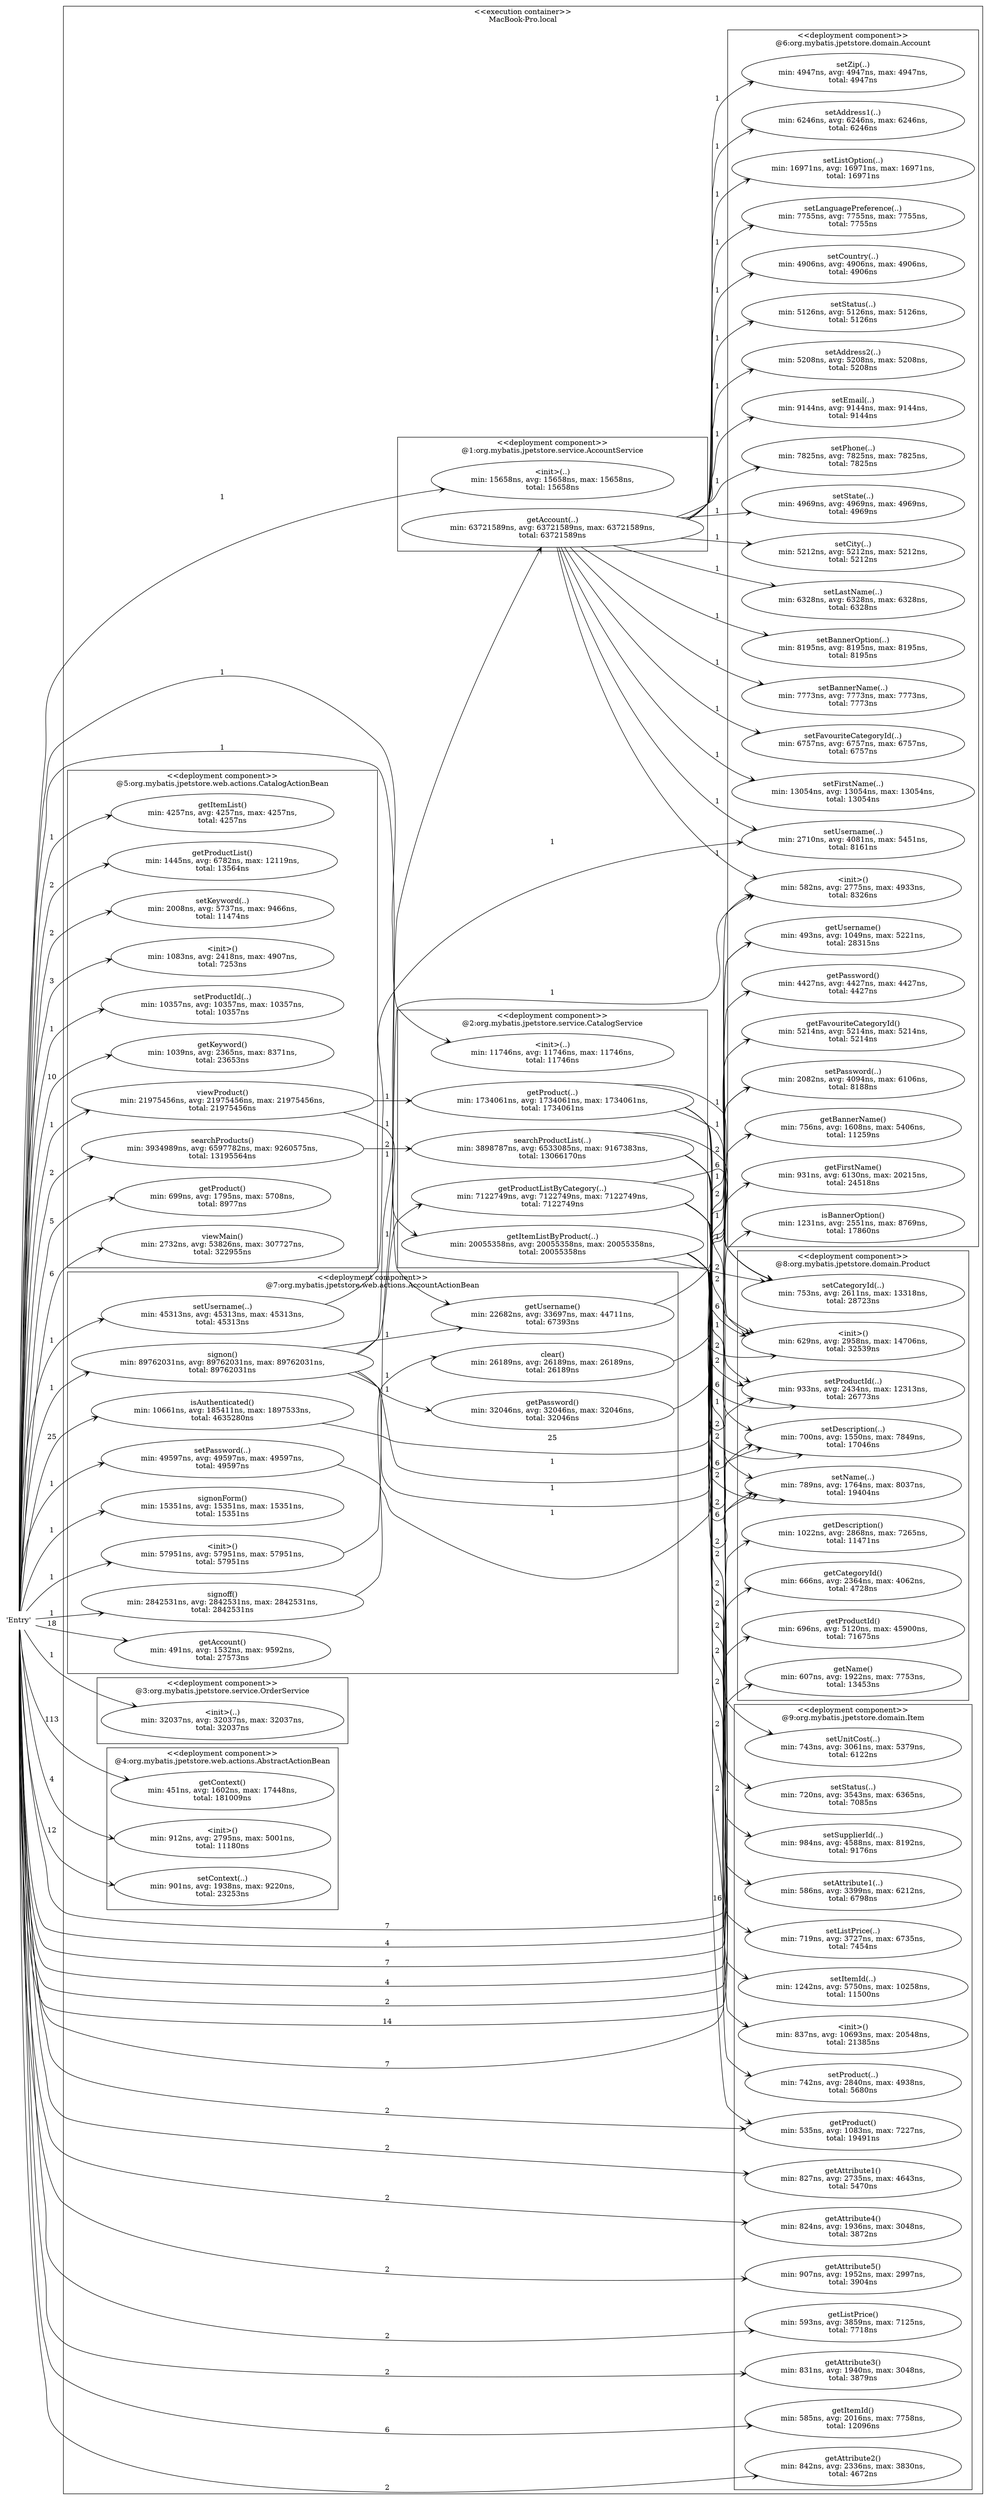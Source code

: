 digraph G {
 rankdir=LR;
"depNode_0" [label="'Entry'",shape="none"]
subgraph "cluster_container1" {
 label = "<<execution container>>\nMacBook-Pro.local";
 shape = "box";
 style = "filled";
 fillcolor = "white";
subgraph "cluster_component_1" {
 label = "<<deployment component>>\n@1:org.mybatis.jpetstore.service.AccountService";
 shape = "box";
 style = "filled";
 fillcolor = "white";
"depNode_22" [label="getAccount(..)\nmin: 63721589ns, avg: 63721589ns, max: 63721589ns,\ntotal: 63721589ns",shape="oval",style="filled",color="#000000",fillcolor="white"]
"depNode_1" [label="<init>(..)\nmin: 15658ns, avg: 15658ns, max: 15658ns,\ntotal: 15658ns",shape="oval",style="filled",color="#000000",fillcolor="white"]
}
subgraph "cluster_component_2" {
 label = "<<deployment component>>\n@2:org.mybatis.jpetstore.service.CatalogService";
 shape = "box";
 style = "filled";
 fillcolor = "white";
"depNode_60" [label="getItemListByProduct(..)\nmin: 20055358ns, avg: 20055358ns, max: 20055358ns,\ntotal: 20055358ns",shape="oval",style="filled",color="#000000",fillcolor="white"]
"depNode_70" [label="getProduct(..)\nmin: 1734061ns, avg: 1734061ns, max: 1734061ns,\ntotal: 1734061ns",shape="oval",style="filled",color="#000000",fillcolor="white"]
"depNode_53" [label="searchProductList(..)\nmin: 3898787ns, avg: 6533085ns, max: 9167383ns,\ntotal: 13066170ns",shape="oval",style="filled",color="#000000",fillcolor="white"]
"depNode_2" [label="<init>(..)\nmin: 11746ns, avg: 11746ns, max: 11746ns,\ntotal: 11746ns",shape="oval",style="filled",color="#000000",fillcolor="white"]
"depNode_40" [label="getProductListByCategory(..)\nmin: 7122749ns, avg: 7122749ns, max: 7122749ns,\ntotal: 7122749ns",shape="oval",style="filled",color="#000000",fillcolor="white"]
}
subgraph "cluster_component_3" {
 label = "<<deployment component>>\n@3:org.mybatis.jpetstore.service.OrderService";
 shape = "box";
 style = "filled";
 fillcolor = "white";
"depNode_3" [label="<init>(..)\nmin: 32037ns, avg: 32037ns, max: 32037ns,\ntotal: 32037ns",shape="oval",style="filled",color="#000000",fillcolor="white"]
}
subgraph "cluster_component_4" {
 label = "<<deployment component>>\n@4:org.mybatis.jpetstore.web.actions.AbstractActionBean";
 shape = "box";
 style = "filled";
 fillcolor = "white";
"depNode_6" [label="getContext()\nmin: 451ns, avg: 1602ns, max: 17448ns,\ntotal: 181009ns",shape="oval",style="filled",color="#000000",fillcolor="white"]
"depNode_4" [label="<init>()\nmin: 912ns, avg: 2795ns, max: 5001ns,\ntotal: 11180ns",shape="oval",style="filled",color="#000000",fillcolor="white"]
"depNode_7" [label="setContext(..)\nmin: 901ns, avg: 1938ns, max: 9220ns,\ntotal: 23253ns",shape="oval",style="filled",color="#000000",fillcolor="white"]
}
subgraph "cluster_component_5" {
 label = "<<deployment component>>\n@5:org.mybatis.jpetstore.web.actions.CatalogActionBean";
 shape = "box";
 style = "filled";
 fillcolor = "white";
"depNode_52" [label="searchProducts()\nmin: 3934989ns, avg: 6597782ns, max: 9260575ns,\ntotal: 13195564ns",shape="oval",style="filled",color="#000000",fillcolor="white"]
"depNode_71" [label="getProduct()\nmin: 699ns, avg: 1795ns, max: 5708ns,\ntotal: 8977ns",shape="oval",style="filled",color="#000000",fillcolor="white"]
"depNode_8" [label="viewMain()\nmin: 2732ns, avg: 53826ns, max: 307727ns,\ntotal: 322955ns",shape="oval",style="filled",color="#000000",fillcolor="white"]
"depNode_73" [label="getItemList()\nmin: 4257ns, avg: 4257ns, max: 4257ns,\ntotal: 4257ns",shape="oval",style="filled",color="#000000",fillcolor="white"]
"depNode_54" [label="getProductList()\nmin: 1445ns, avg: 6782ns, max: 12119ns,\ntotal: 13564ns",shape="oval",style="filled",color="#000000",fillcolor="white"]
"depNode_51" [label="setKeyword(..)\nmin: 2008ns, avg: 5737ns, max: 9466ns,\ntotal: 11474ns",shape="oval",style="filled",color="#000000",fillcolor="white"]
"depNode_5" [label="<init>()\nmin: 1083ns, avg: 2418ns, max: 4907ns,\ntotal: 7253ns",shape="oval",style="filled",color="#000000",fillcolor="white"]
"depNode_58" [label="setProductId(..)\nmin: 10357ns, avg: 10357ns, max: 10357ns,\ntotal: 10357ns",shape="oval",style="filled",color="#000000",fillcolor="white"]
"depNode_9" [label="getKeyword()\nmin: 1039ns, avg: 2365ns, max: 8371ns,\ntotal: 23653ns",shape="oval",style="filled",color="#000000",fillcolor="white"]
"depNode_59" [label="viewProduct()\nmin: 21975456ns, avg: 21975456ns, max: 21975456ns,\ntotal: 21975456ns",shape="oval",style="filled",color="#000000",fillcolor="white"]
}
subgraph "cluster_component_6" {
 label = "<<deployment component>>\n@6:org.mybatis.jpetstore.domain.Account";
 shape = "box";
 style = "filled";
 fillcolor = "white";
"depNode_27" [label="setAddress1(..)\nmin: 6246ns, avg: 6246ns, max: 6246ns,\ntotal: 6246ns",shape="oval",style="filled",color="#000000",fillcolor="white"]
"depNode_50" [label="getBannerName()\nmin: 756ns, avg: 1608ns, max: 5406ns,\ntotal: 11259ns",shape="oval",style="filled",color="#000000",fillcolor="white"]
"depNode_31" [label="setZip(..)\nmin: 4947ns, avg: 4947ns, max: 4947ns,\ntotal: 4947ns",shape="oval",style="filled",color="#000000",fillcolor="white"]
"depNode_24" [label="setFirstName(..)\nmin: 13054ns, avg: 13054ns, max: 13054ns,\ntotal: 13054ns",shape="oval",style="filled",color="#000000",fillcolor="white"]
"depNode_11" [label="<init>()\nmin: 582ns, avg: 2775ns, max: 4933ns,\ntotal: 8326ns",shape="oval",style="filled",color="#000000",fillcolor="white"]
"depNode_35" [label="setFavouriteCategoryId(..)\nmin: 6757ns, avg: 6757ns, max: 6757ns,\ntotal: 6757ns",shape="oval",style="filled",color="#000000",fillcolor="white"]
"depNode_39" [label="getFavouriteCategoryId()\nmin: 5214ns, avg: 5214ns, max: 5214ns,\ntotal: 5214ns",shape="oval",style="filled",color="#000000",fillcolor="white"]
"depNode_21" [label="getPassword()\nmin: 4427ns, avg: 4427ns, max: 4427ns,\ntotal: 4427ns",shape="oval",style="filled",color="#000000",fillcolor="white"]
"depNode_38" [label="setBannerName(..)\nmin: 7773ns, avg: 7773ns, max: 7773ns,\ntotal: 7773ns",shape="oval",style="filled",color="#000000",fillcolor="white"]
"depNode_37" [label="setBannerOption(..)\nmin: 8195ns, avg: 8195ns, max: 8195ns,\ntotal: 8195ns",shape="oval",style="filled",color="#000000",fillcolor="white"]
"depNode_25" [label="setLastName(..)\nmin: 6328ns, avg: 6328ns, max: 6328ns,\ntotal: 6328ns",shape="oval",style="filled",color="#000000",fillcolor="white"]
"depNode_48" [label="getFirstName()\nmin: 931ns, avg: 6130ns, max: 20215ns,\ntotal: 24518ns",shape="oval",style="filled",color="#000000",fillcolor="white"]
"depNode_29" [label="setCity(..)\nmin: 5212ns, avg: 5212ns, max: 5212ns,\ntotal: 5212ns",shape="oval",style="filled",color="#000000",fillcolor="white"]
"depNode_30" [label="setState(..)\nmin: 4969ns, avg: 4969ns, max: 4969ns,\ntotal: 4969ns",shape="oval",style="filled",color="#000000",fillcolor="white"]
"depNode_33" [label="setPhone(..)\nmin: 7825ns, avg: 7825ns, max: 7825ns,\ntotal: 7825ns",shape="oval",style="filled",color="#000000",fillcolor="white"]
"depNode_23" [label="setEmail(..)\nmin: 9144ns, avg: 9144ns, max: 9144ns,\ntotal: 9144ns",shape="oval",style="filled",color="#000000",fillcolor="white"]
"depNode_18" [label="setUsername(..)\nmin: 2710ns, avg: 4081ns, max: 5451ns,\ntotal: 8161ns",shape="oval",style="filled",color="#000000",fillcolor="white"]
"depNode_28" [label="setAddress2(..)\nmin: 5208ns, avg: 5208ns, max: 5208ns,\ntotal: 5208ns",shape="oval",style="filled",color="#000000",fillcolor="white"]
"depNode_14" [label="getUsername()\nmin: 493ns, avg: 1049ns, max: 5221ns,\ntotal: 28315ns",shape="oval",style="filled",color="#000000",fillcolor="white"]
"depNode_26" [label="setStatus(..)\nmin: 5126ns, avg: 5126ns, max: 5126ns,\ntotal: 5126ns",shape="oval",style="filled",color="#000000",fillcolor="white"]
"depNode_16" [label="setPassword(..)\nmin: 2082ns, avg: 4094ns, max: 6106ns,\ntotal: 8188ns",shape="oval",style="filled",color="#000000",fillcolor="white"]
"depNode_32" [label="setCountry(..)\nmin: 4906ns, avg: 4906ns, max: 4906ns,\ntotal: 4906ns",shape="oval",style="filled",color="#000000",fillcolor="white"]
"depNode_34" [label="setLanguagePreference(..)\nmin: 7755ns, avg: 7755ns, max: 7755ns,\ntotal: 7755ns",shape="oval",style="filled",color="#000000",fillcolor="white"]
"depNode_36" [label="setListOption(..)\nmin: 16971ns, avg: 16971ns, max: 16971ns,\ntotal: 16971ns",shape="oval",style="filled",color="#000000",fillcolor="white"]
"depNode_49" [label="isBannerOption()\nmin: 1231ns, avg: 2551ns, max: 8769ns,\ntotal: 17860ns",shape="oval",style="filled",color="#000000",fillcolor="white"]
}
subgraph "cluster_component_7" {
 label = "<<deployment component>>\n@7:org.mybatis.jpetstore.web.actions.AccountActionBean";
 shape = "box";
 style = "filled";
 fillcolor = "white";
"depNode_19" [label="signon()\nmin: 89762031ns, avg: 89762031ns, max: 89762031ns,\ntotal: 89762031ns",shape="oval",style="filled",color="#000000",fillcolor="white"]
"depNode_46" [label="isAuthenticated()\nmin: 10661ns, avg: 185411ns, max: 1897533ns,\ntotal: 4635280ns",shape="oval",style="filled",color="#000000",fillcolor="white"]
"depNode_15" [label="setPassword(..)\nmin: 49597ns, avg: 49597ns, max: 49597ns,\ntotal: 49597ns",shape="oval",style="filled",color="#000000",fillcolor="white"]
"depNode_17" [label="setUsername(..)\nmin: 45313ns, avg: 45313ns, max: 45313ns,\ntotal: 45313ns",shape="oval",style="filled",color="#000000",fillcolor="white"]
"depNode_20" [label="getPassword()\nmin: 32046ns, avg: 32046ns, max: 32046ns,\ntotal: 32046ns",shape="oval",style="filled",color="#000000",fillcolor="white"]
"depNode_12" [label="signonForm()\nmin: 15351ns, avg: 15351ns, max: 15351ns,\ntotal: 15351ns",shape="oval",style="filled",color="#000000",fillcolor="white"]
"depNode_81" [label="signoff()\nmin: 2842531ns, avg: 2842531ns, max: 2842531ns,\ntotal: 2842531ns",shape="oval",style="filled",color="#000000",fillcolor="white"]
"depNode_10" [label="<init>()\nmin: 57951ns, avg: 57951ns, max: 57951ns,\ntotal: 57951ns",shape="oval",style="filled",color="#000000",fillcolor="white"]
"depNode_47" [label="getAccount()\nmin: 491ns, avg: 1532ns, max: 9592ns,\ntotal: 27573ns",shape="oval",style="filled",color="#000000",fillcolor="white"]
"depNode_13" [label="getUsername()\nmin: 22682ns, avg: 33697ns, max: 44711ns,\ntotal: 67393ns",shape="oval",style="filled",color="#000000",fillcolor="white"]
"depNode_82" [label="clear()\nmin: 26189ns, avg: 26189ns, max: 26189ns,\ntotal: 26189ns",shape="oval",style="filled",color="#000000",fillcolor="white"]
}
subgraph "cluster_component_8" {
 label = "<<deployment component>>\n@8:org.mybatis.jpetstore.domain.Product";
 shape = "box";
 style = "filled";
 fillcolor = "white";
"depNode_41" [label="<init>()\nmin: 629ns, avg: 2958ns, max: 14706ns,\ntotal: 32539ns",shape="oval",style="filled",color="#000000",fillcolor="white"]
"depNode_56" [label="getDescription()\nmin: 1022ns, avg: 2868ns, max: 7265ns,\ntotal: 11471ns",shape="oval",style="filled",color="#000000",fillcolor="white"]
"depNode_72" [label="getCategoryId()\nmin: 666ns, avg: 2364ns, max: 4062ns,\ntotal: 4728ns",shape="oval",style="filled",color="#000000",fillcolor="white"]
"depNode_44" [label="setDescription(..)\nmin: 700ns, avg: 1550ns, max: 7849ns,\ntotal: 17046ns",shape="oval",style="filled",color="#000000",fillcolor="white"]
"depNode_43" [label="setName(..)\nmin: 789ns, avg: 1764ns, max: 8037ns,\ntotal: 19404ns",shape="oval",style="filled",color="#000000",fillcolor="white"]
"depNode_55" [label="getProductId()\nmin: 696ns, avg: 5120ns, max: 45900ns,\ntotal: 71675ns",shape="oval",style="filled",color="#000000",fillcolor="white"]
"depNode_57" [label="getName()\nmin: 607ns, avg: 1922ns, max: 7753ns,\ntotal: 13453ns",shape="oval",style="filled",color="#000000",fillcolor="white"]
"depNode_42" [label="setProductId(..)\nmin: 933ns, avg: 2434ns, max: 12313ns,\ntotal: 26773ns",shape="oval",style="filled",color="#000000",fillcolor="white"]
"depNode_45" [label="setCategoryId(..)\nmin: 753ns, avg: 2611ns, max: 13318ns,\ntotal: 28723ns",shape="oval",style="filled",color="#000000",fillcolor="white"]
}
subgraph "cluster_component_9" {
 label = "<<deployment component>>\n@9:org.mybatis.jpetstore.domain.Item";
 shape = "box";
 style = "filled";
 fillcolor = "white";
"depNode_75" [label="getAttribute1()\nmin: 827ns, avg: 2735ns, max: 4643ns,\ntotal: 5470ns",shape="oval",style="filled",color="#000000",fillcolor="white"]
"depNode_64" [label="setListPrice(..)\nmin: 719ns, avg: 3727ns, max: 6735ns,\ntotal: 7454ns",shape="oval",style="filled",color="#000000",fillcolor="white"]
"depNode_69" [label="setAttribute1(..)\nmin: 586ns, avg: 3399ns, max: 6212ns,\ntotal: 6798ns",shape="oval",style="filled",color="#000000",fillcolor="white"]
"depNode_62" [label="getProduct()\nmin: 535ns, avg: 1083ns, max: 7227ns,\ntotal: 19491ns",shape="oval",style="filled",color="#000000",fillcolor="white"]
"depNode_66" [label="setSupplierId(..)\nmin: 984ns, avg: 4588ns, max: 8192ns,\ntotal: 9176ns",shape="oval",style="filled",color="#000000",fillcolor="white"]
"depNode_68" [label="setStatus(..)\nmin: 720ns, avg: 3543ns, max: 6365ns,\ntotal: 7085ns",shape="oval",style="filled",color="#000000",fillcolor="white"]
"depNode_65" [label="setUnitCost(..)\nmin: 743ns, avg: 3061ns, max: 5379ns,\ntotal: 6122ns",shape="oval",style="filled",color="#000000",fillcolor="white"]
"depNode_78" [label="getAttribute4()\nmin: 824ns, avg: 1936ns, max: 3048ns,\ntotal: 3872ns",shape="oval",style="filled",color="#000000",fillcolor="white"]
"depNode_79" [label="getAttribute5()\nmin: 907ns, avg: 1952ns, max: 2997ns,\ntotal: 3904ns",shape="oval",style="filled",color="#000000",fillcolor="white"]
"depNode_80" [label="getListPrice()\nmin: 593ns, avg: 3859ns, max: 7125ns,\ntotal: 7718ns",shape="oval",style="filled",color="#000000",fillcolor="white"]
"depNode_77" [label="getAttribute3()\nmin: 831ns, avg: 1940ns, max: 3048ns,\ntotal: 3879ns",shape="oval",style="filled",color="#000000",fillcolor="white"]
"depNode_67" [label="setProduct(..)\nmin: 742ns, avg: 2840ns, max: 4938ns,\ntotal: 5680ns",shape="oval",style="filled",color="#000000",fillcolor="white"]
"depNode_74" [label="getItemId()\nmin: 585ns, avg: 2016ns, max: 7758ns,\ntotal: 12096ns",shape="oval",style="filled",color="#000000",fillcolor="white"]
"depNode_76" [label="getAttribute2()\nmin: 842ns, avg: 2336ns, max: 3830ns,\ntotal: 4672ns",shape="oval",style="filled",color="#000000",fillcolor="white"]
"depNode_61" [label="<init>()\nmin: 837ns, avg: 10693ns, max: 20548ns,\ntotal: 21385ns",shape="oval",style="filled",color="#000000",fillcolor="white"]
"depNode_63" [label="setItemId(..)\nmin: 1242ns, avg: 5750ns, max: 10258ns,\ntotal: 11500ns",shape="oval",style="filled",color="#000000",fillcolor="white"]
}
}
depNode_0->depNode_1[label=1, style="solid", arrowhead="open", color="#000000"]
depNode_0->depNode_2[label=1, style="solid", arrowhead="open", color="#000000"]
depNode_0->depNode_3[label=1, style="solid", arrowhead="open", color="#000000"]
depNode_0->depNode_4[label=4, style="solid", arrowhead="open", color="#000000"]
depNode_0->depNode_5[label=3, style="solid", arrowhead="open", color="#000000"]
depNode_0->depNode_6[label=113, style="solid", arrowhead="open", color="#000000"]
depNode_0->depNode_7[label=12, style="solid", arrowhead="open", color="#000000"]
depNode_0->depNode_71[label=5, style="solid", arrowhead="open", color="#000000"]
depNode_0->depNode_8[label=6, style="solid", arrowhead="open", color="#000000"]
depNode_0->depNode_72[label=2, style="solid", arrowhead="open", color="#000000"]
depNode_0->depNode_9[label=10, style="solid", arrowhead="open", color="#000000"]
depNode_0->depNode_73[label=1, style="solid", arrowhead="open", color="#000000"]
depNode_0->depNode_10[label=1, style="solid", arrowhead="open", color="#000000"]
depNode_0->depNode_74[label=6, style="solid", arrowhead="open", color="#000000"]
depNode_0->depNode_75[label=2, style="solid", arrowhead="open", color="#000000"]
depNode_0->depNode_12[label=1, style="solid", arrowhead="open", color="#000000"]
depNode_0->depNode_76[label=2, style="solid", arrowhead="open", color="#000000"]
depNode_0->depNode_13[label=1, style="solid", arrowhead="open", color="#000000"]
depNode_0->depNode_77[label=2, style="solid", arrowhead="open", color="#000000"]
depNode_0->depNode_78[label=2, style="solid", arrowhead="open", color="#000000"]
depNode_0->depNode_15[label=1, style="solid", arrowhead="open", color="#000000"]
depNode_0->depNode_79[label=2, style="solid", arrowhead="open", color="#000000"]
depNode_0->depNode_80[label=2, style="solid", arrowhead="open", color="#000000"]
depNode_0->depNode_17[label=1, style="solid", arrowhead="open", color="#000000"]
depNode_0->depNode_81[label=1, style="solid", arrowhead="open", color="#000000"]
depNode_0->depNode_19[label=1, style="solid", arrowhead="open", color="#000000"]
depNode_0->depNode_46[label=25, style="solid", arrowhead="open", color="#000000"]
depNode_0->depNode_47[label=18, style="solid", arrowhead="open", color="#000000"]
depNode_0->depNode_48[label=4, style="solid", arrowhead="open", color="#000000"]
depNode_0->depNode_49[label=7, style="solid", arrowhead="open", color="#000000"]
depNode_0->depNode_50[label=7, style="solid", arrowhead="open", color="#000000"]
depNode_0->depNode_51[label=2, style="solid", arrowhead="open", color="#000000"]
depNode_0->depNode_52[label=2, style="solid", arrowhead="open", color="#000000"]
depNode_0->depNode_54[label=2, style="solid", arrowhead="open", color="#000000"]
depNode_0->depNode_55[label=14, style="solid", arrowhead="open", color="#000000"]
depNode_0->depNode_56[label=4, style="solid", arrowhead="open", color="#000000"]
depNode_0->depNode_57[label=7, style="solid", arrowhead="open", color="#000000"]
depNode_0->depNode_58[label=1, style="solid", arrowhead="open", color="#000000"]
depNode_0->depNode_59[label=1, style="solid", arrowhead="open", color="#000000"]
depNode_0->depNode_62[label=2, style="solid", arrowhead="open", color="#000000"]
depNode_10->depNode_11[label=1, style="solid", arrowhead="open", color="#000000"]
depNode_13->depNode_14[label=2, style="solid", arrowhead="open", color="#000000"]
depNode_15->depNode_16[label=1, style="solid", arrowhead="open", color="#000000"]
depNode_17->depNode_18[label=1, style="solid", arrowhead="open", color="#000000"]
depNode_19->depNode_16[label=1, style="solid", arrowhead="open", color="#000000"]
depNode_19->depNode_20[label=1, style="solid", arrowhead="open", color="#000000"]
depNode_19->depNode_22[label=1, style="solid", arrowhead="open", color="#000000"]
depNode_19->depNode_39[label=1, style="solid", arrowhead="open", color="#000000"]
depNode_19->depNode_40[label=1, style="solid", arrowhead="open", color="#000000"]
depNode_19->depNode_13[label=1, style="solid", arrowhead="open", color="#000000"]
depNode_20->depNode_21[label=1, style="solid", arrowhead="open", color="#000000"]
depNode_22->depNode_32[label=1, style="solid", arrowhead="open", color="#000000"]
depNode_22->depNode_33[label=1, style="solid", arrowhead="open", color="#000000"]
depNode_22->depNode_34[label=1, style="solid", arrowhead="open", color="#000000"]
depNode_22->depNode_35[label=1, style="solid", arrowhead="open", color="#000000"]
depNode_22->depNode_36[label=1, style="solid", arrowhead="open", color="#000000"]
depNode_22->depNode_37[label=1, style="solid", arrowhead="open", color="#000000"]
depNode_22->depNode_38[label=1, style="solid", arrowhead="open", color="#000000"]
depNode_22->depNode_11[label=1, style="solid", arrowhead="open", color="#000000"]
depNode_22->depNode_18[label=1, style="solid", arrowhead="open", color="#000000"]
depNode_22->depNode_23[label=1, style="solid", arrowhead="open", color="#000000"]
depNode_22->depNode_24[label=1, style="solid", arrowhead="open", color="#000000"]
depNode_22->depNode_25[label=1, style="solid", arrowhead="open", color="#000000"]
depNode_22->depNode_26[label=1, style="solid", arrowhead="open", color="#000000"]
depNode_22->depNode_27[label=1, style="solid", arrowhead="open", color="#000000"]
depNode_22->depNode_28[label=1, style="solid", arrowhead="open", color="#000000"]
depNode_22->depNode_29[label=1, style="solid", arrowhead="open", color="#000000"]
depNode_22->depNode_30[label=1, style="solid", arrowhead="open", color="#000000"]
depNode_22->depNode_31[label=1, style="solid", arrowhead="open", color="#000000"]
depNode_40->depNode_41[label=6, style="solid", arrowhead="open", color="#000000"]
depNode_40->depNode_42[label=6, style="solid", arrowhead="open", color="#000000"]
depNode_40->depNode_43[label=6, style="solid", arrowhead="open", color="#000000"]
depNode_40->depNode_44[label=6, style="solid", arrowhead="open", color="#000000"]
depNode_40->depNode_45[label=6, style="solid", arrowhead="open", color="#000000"]
depNode_46->depNode_14[label=25, style="solid", arrowhead="open", color="#000000"]
depNode_52->depNode_53[label=2, style="solid", arrowhead="open", color="#000000"]
depNode_53->depNode_41[label=2, style="solid", arrowhead="open", color="#000000"]
depNode_53->depNode_42[label=2, style="solid", arrowhead="open", color="#000000"]
depNode_53->depNode_43[label=2, style="solid", arrowhead="open", color="#000000"]
depNode_53->depNode_44[label=2, style="solid", arrowhead="open", color="#000000"]
depNode_53->depNode_45[label=2, style="solid", arrowhead="open", color="#000000"]
depNode_59->depNode_70[label=1, style="solid", arrowhead="open", color="#000000"]
depNode_59->depNode_60[label=1, style="solid", arrowhead="open", color="#000000"]
depNode_60->depNode_64[label=2, style="solid", arrowhead="open", color="#000000"]
depNode_60->depNode_65[label=2, style="solid", arrowhead="open", color="#000000"]
depNode_60->depNode_66[label=2, style="solid", arrowhead="open", color="#000000"]
depNode_60->depNode_67[label=2, style="solid", arrowhead="open", color="#000000"]
depNode_60->depNode_68[label=2, style="solid", arrowhead="open", color="#000000"]
depNode_60->depNode_69[label=2, style="solid", arrowhead="open", color="#000000"]
depNode_60->depNode_41[label=2, style="solid", arrowhead="open", color="#000000"]
depNode_60->depNode_42[label=2, style="solid", arrowhead="open", color="#000000"]
depNode_60->depNode_43[label=2, style="solid", arrowhead="open", color="#000000"]
depNode_60->depNode_44[label=2, style="solid", arrowhead="open", color="#000000"]
depNode_60->depNode_45[label=2, style="solid", arrowhead="open", color="#000000"]
depNode_60->depNode_61[label=2, style="solid", arrowhead="open", color="#000000"]
depNode_60->depNode_62[label=16, style="solid", arrowhead="open", color="#000000"]
depNode_60->depNode_63[label=2, style="solid", arrowhead="open", color="#000000"]
depNode_70->depNode_41[label=1, style="solid", arrowhead="open", color="#000000"]
depNode_70->depNode_42[label=1, style="solid", arrowhead="open", color="#000000"]
depNode_70->depNode_43[label=1, style="solid", arrowhead="open", color="#000000"]
depNode_70->depNode_44[label=1, style="solid", arrowhead="open", color="#000000"]
depNode_70->depNode_45[label=1, style="solid", arrowhead="open", color="#000000"]
depNode_81->depNode_82[label=1, style="solid", arrowhead="open", color="#000000"]
depNode_82->depNode_11[label=1, style="solid", arrowhead="open", color="#000000"]
}
